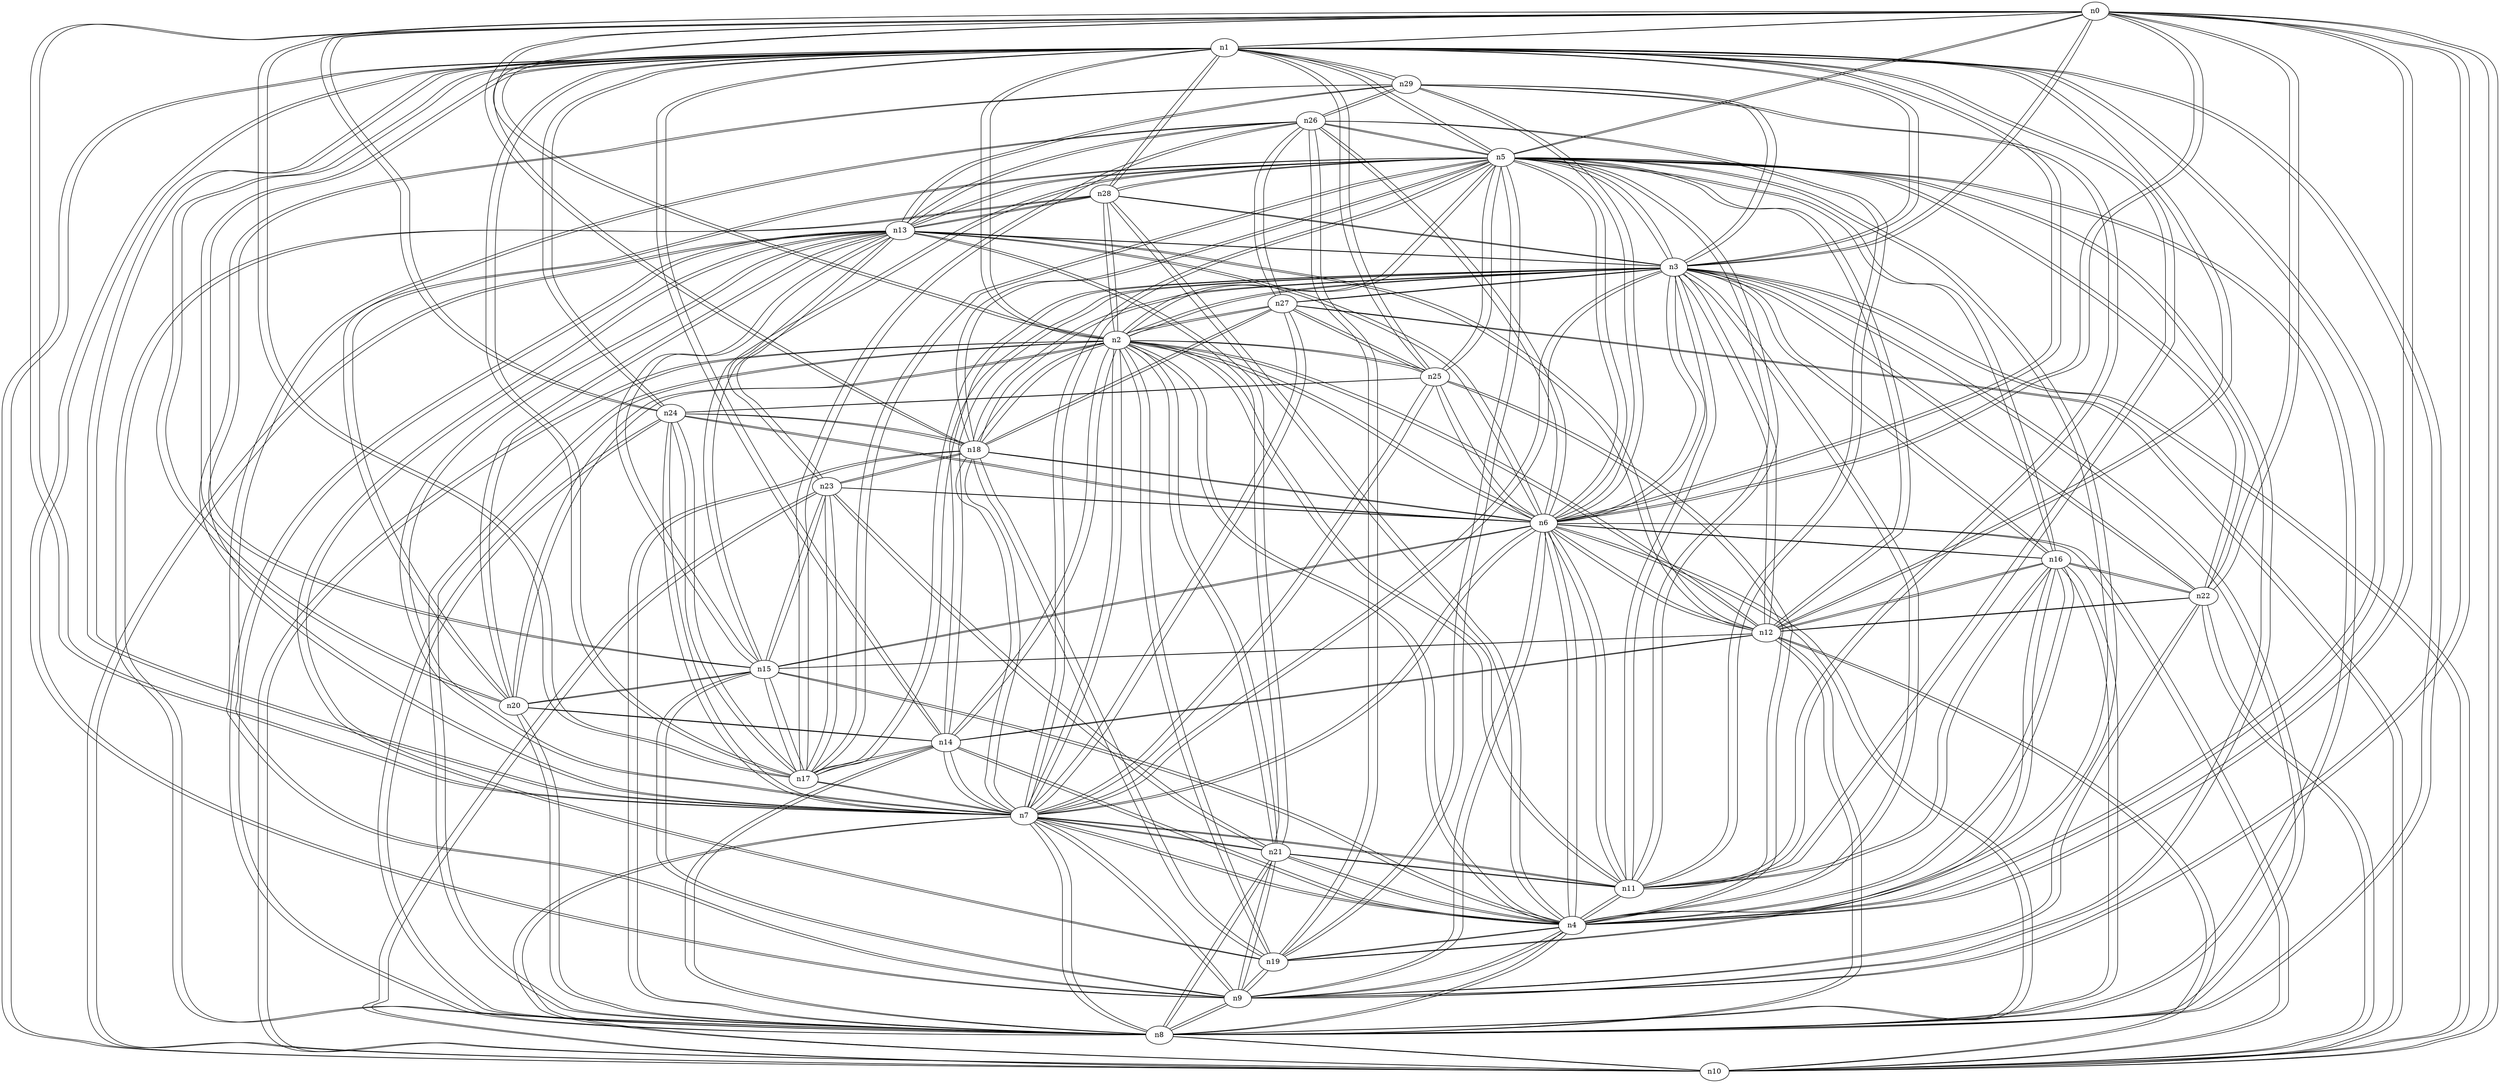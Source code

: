 graph {
n0;
n1;
n2;
n3;
n4;
n5;
n6;
n7;
n8;
n9;
n10;
n11;
n12;
n13;
n14;
n15;
n16;
n17;
n18;
n19;
n20;
n21;
n22;
n23;
n24;
n25;
n26;
n27;
n28;
n29;
n0 -- n10;
n0 -- n6;
n0 -- n9;
n0 -- n3;
n0 -- n5;
n0 -- n1;
n0 -- n22;
n0 -- n4;
n0 -- n2;
n0 -- n17;
n0 -- n24;
n0 -- n7;
n0 -- n18;
n1 -- n10;
n1 -- n6;
n1 -- n9;
n1 -- n20;
n1 -- n12;
n1 -- n3;
n1 -- n0;
n1 -- n5;
n1 -- n14;
n1 -- n4;
n1 -- n2;
n1 -- n11;
n1 -- n29;
n1 -- n8;
n1 -- n17;
n1 -- n24;
n1 -- n7;
n1 -- n15;
n1 -- n28;
n1 -- n25;
n2 -- n21;
n2 -- n10;
n2 -- n6;
n2 -- n20;
n2 -- n12;
n2 -- n3;
n2 -- n0;
n2 -- n5;
n2 -- n27;
n2 -- n14;
n2 -- n1;
n2 -- n4;
n2 -- n19;
n2 -- n11;
n2 -- n8;
n2 -- n7;
n2 -- n18;
n2 -- n28;
n2 -- n25;
n3 -- n10;
n3 -- n13;
n3 -- n6;
n3 -- n12;
n3 -- n16;
n3 -- n0;
n3 -- n5;
n3 -- n27;
n3 -- n14;
n3 -- n1;
n3 -- n22;
n3 -- n4;
n3 -- n2;
n3 -- n11;
n3 -- n29;
n3 -- n8;
n3 -- n17;
n3 -- n7;
n3 -- n18;
n3 -- n28;
n4 -- n21;
n4 -- n6;
n4 -- n9;
n4 -- n16;
n4 -- n3;
n4 -- n0;
n4 -- n5;
n4 -- n14;
n4 -- n1;
n4 -- n2;
n4 -- n19;
n4 -- n11;
n4 -- n8;
n4 -- n7;
n4 -- n15;
n4 -- n28;
n4 -- n25;
n5 -- n13;
n5 -- n6;
n5 -- n9;
n5 -- n20;
n5 -- n12;
n5 -- n16;
n5 -- n3;
n5 -- n0;
n5 -- n1;
n5 -- n22;
n5 -- n4;
n5 -- n2;
n5 -- n19;
n5 -- n11;
n5 -- n8;
n5 -- n26;
n5 -- n17;
n5 -- n7;
n5 -- n15;
n5 -- n18;
n5 -- n28;
n5 -- n25;
n6 -- n10;
n6 -- n13;
n6 -- n9;
n6 -- n12;
n6 -- n16;
n6 -- n3;
n6 -- n0;
n6 -- n5;
n6 -- n1;
n6 -- n4;
n6 -- n2;
n6 -- n11;
n6 -- n29;
n6 -- n8;
n6 -- n26;
n6 -- n24;
n6 -- n7;
n6 -- n15;
n6 -- n18;
n6 -- n23;
n6 -- n25;
n7 -- n21;
n7 -- n10;
n7 -- n13;
n7 -- n6;
n7 -- n9;
n7 -- n3;
n7 -- n5;
n7 -- n0;
n7 -- n27;
n7 -- n14;
n7 -- n1;
n7 -- n4;
n7 -- n2;
n7 -- n11;
n7 -- n29;
n7 -- n8;
n7 -- n17;
n7 -- n24;
n7 -- n18;
n7 -- n25;
n8 -- n21;
n8 -- n10;
n8 -- n13;
n8 -- n6;
n8 -- n9;
n8 -- n20;
n8 -- n12;
n8 -- n16;
n8 -- n3;
n8 -- n5;
n8 -- n14;
n8 -- n1;
n8 -- n4;
n8 -- n2;
n8 -- n24;
n8 -- n7;
n8 -- n18;
n8 -- n28;
n9 -- n4;
n9 -- n21;
n9 -- n19;
n9 -- n6;
n9 -- n8;
n9 -- n26;
n9 -- n7;
n9 -- n15;
n9 -- n0;
n9 -- n5;
n9 -- n1;
n9 -- n22;
n10 -- n2;
n10 -- n13;
n10 -- n6;
n10 -- n8;
n10 -- n12;
n10 -- n7;
n10 -- n3;
n10 -- n0;
n10 -- n23;
n10 -- n27;
n10 -- n1;
n10 -- n22;
n11 -- n4;
n11 -- n21;
n11 -- n2;
n11 -- n6;
n11 -- n29;
n11 -- n26;
n11 -- n7;
n11 -- n16;
n11 -- n3;
n11 -- n5;
n11 -- n1;
n12 -- n10;
n12 -- n2;
n12 -- n13;
n12 -- n6;
n12 -- n8;
n12 -- n15;
n12 -- n16;
n12 -- n3;
n12 -- n5;
n12 -- n14;
n12 -- n1;
n12 -- n22;
n13 -- n21;
n13 -- n10;
n13 -- n6;
n13 -- n20;
n13 -- n12;
n13 -- n3;
n13 -- n5;
n13 -- n19;
n13 -- n29;
n13 -- n8;
n13 -- n26;
n13 -- n7;
n13 -- n15;
n13 -- n28;
n13 -- n23;
n14 -- n4;
n14 -- n2;
n14 -- n20;
n14 -- n8;
n14 -- n12;
n14 -- n17;
n14 -- n7;
n14 -- n3;
n14 -- n1;
n15 -- n4;
n15 -- n13;
n15 -- n6;
n15 -- n9;
n15 -- n20;
n15 -- n12;
n15 -- n17;
n15 -- n5;
n15 -- n23;
n15 -- n1;
n16 -- n4;
n16 -- n19;
n16 -- n6;
n16 -- n11;
n16 -- n8;
n16 -- n12;
n16 -- n3;
n16 -- n5;
n16 -- n22;
n17 -- n26;
n17 -- n24;
n17 -- n15;
n17 -- n7;
n17 -- n3;
n17 -- n5;
n17 -- n0;
n17 -- n23;
n17 -- n14;
n17 -- n1;
n18 -- n2;
n18 -- n19;
n18 -- n6;
n18 -- n8;
n18 -- n24;
n18 -- n7;
n18 -- n3;
n18 -- n5;
n18 -- n0;
n18 -- n23;
n18 -- n27;
n19 -- n4;
n19 -- n13;
n19 -- n2;
n19 -- n9;
n19 -- n26;
n19 -- n16;
n19 -- n18;
n19 -- n5;
n20 -- n2;
n20 -- n13;
n20 -- n8;
n20 -- n15;
n20 -- n5;
n20 -- n14;
n20 -- n1;
n21 -- n4;
n21 -- n2;
n21 -- n13;
n21 -- n11;
n21 -- n9;
n21 -- n8;
n21 -- n7;
n21 -- n23;
n22 -- n10;
n22 -- n9;
n22 -- n12;
n22 -- n16;
n22 -- n3;
n22 -- n5;
n22 -- n0;
n23 -- n21;
n23 -- n13;
n23 -- n10;
n23 -- n6;
n23 -- n17;
n23 -- n15;
n23 -- n18;
n24 -- n6;
n24 -- n8;
n24 -- n17;
n24 -- n7;
n24 -- n18;
n24 -- n0;
n24 -- n1;
n24 -- n25;
n25 -- n4;
n25 -- n2;
n25 -- n6;
n25 -- n24;
n25 -- n7;
n25 -- n5;
n25 -- n27;
n25 -- n1;
n26 -- n19;
n26 -- n13;
n26 -- n11;
n26 -- n6;
n26 -- n29;
n26 -- n9;
n26 -- n17;
n26 -- n5;
n26 -- n27;
n27 -- n2;
n27 -- n10;
n27 -- n26;
n27 -- n7;
n27 -- n18;
n27 -- n3;
n27 -- n25;
n28 -- n4;
n28 -- n2;
n28 -- n13;
n28 -- n8;
n28 -- n3;
n28 -- n5;
n28 -- n1;
n29 -- n13;
n29 -- n11;
n29 -- n6;
n29 -- n26;
n29 -- n7;
n29 -- n3;
n29 -- n1;
}
